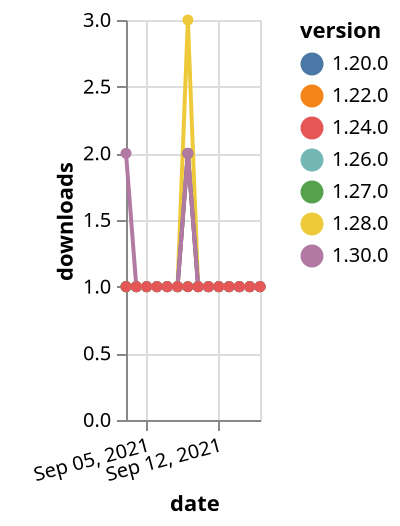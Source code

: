 {"$schema": "https://vega.github.io/schema/vega-lite/v5.json", "description": "A simple bar chart with embedded data.", "data": {"values": [{"date": "2021-09-03", "total": 284, "delta": 1, "version": "1.22.0"}, {"date": "2021-09-04", "total": 285, "delta": 1, "version": "1.22.0"}, {"date": "2021-09-05", "total": 286, "delta": 1, "version": "1.22.0"}, {"date": "2021-09-06", "total": 287, "delta": 1, "version": "1.22.0"}, {"date": "2021-09-07", "total": 288, "delta": 1, "version": "1.22.0"}, {"date": "2021-09-08", "total": 289, "delta": 1, "version": "1.22.0"}, {"date": "2021-09-09", "total": 291, "delta": 2, "version": "1.22.0"}, {"date": "2021-09-10", "total": 292, "delta": 1, "version": "1.22.0"}, {"date": "2021-09-11", "total": 293, "delta": 1, "version": "1.22.0"}, {"date": "2021-09-12", "total": 294, "delta": 1, "version": "1.22.0"}, {"date": "2021-09-13", "total": 295, "delta": 1, "version": "1.22.0"}, {"date": "2021-09-14", "total": 296, "delta": 1, "version": "1.22.0"}, {"date": "2021-09-15", "total": 297, "delta": 1, "version": "1.22.0"}, {"date": "2021-09-16", "total": 298, "delta": 1, "version": "1.22.0"}, {"date": "2021-09-03", "total": 160, "delta": 1, "version": "1.28.0"}, {"date": "2021-09-04", "total": 161, "delta": 1, "version": "1.28.0"}, {"date": "2021-09-05", "total": 162, "delta": 1, "version": "1.28.0"}, {"date": "2021-09-06", "total": 163, "delta": 1, "version": "1.28.0"}, {"date": "2021-09-07", "total": 164, "delta": 1, "version": "1.28.0"}, {"date": "2021-09-08", "total": 165, "delta": 1, "version": "1.28.0"}, {"date": "2021-09-09", "total": 168, "delta": 3, "version": "1.28.0"}, {"date": "2021-09-10", "total": 169, "delta": 1, "version": "1.28.0"}, {"date": "2021-09-11", "total": 170, "delta": 1, "version": "1.28.0"}, {"date": "2021-09-12", "total": 171, "delta": 1, "version": "1.28.0"}, {"date": "2021-09-13", "total": 172, "delta": 1, "version": "1.28.0"}, {"date": "2021-09-14", "total": 173, "delta": 1, "version": "1.28.0"}, {"date": "2021-09-15", "total": 174, "delta": 1, "version": "1.28.0"}, {"date": "2021-09-16", "total": 175, "delta": 1, "version": "1.28.0"}, {"date": "2021-09-03", "total": 143, "delta": 1, "version": "1.26.0"}, {"date": "2021-09-04", "total": 144, "delta": 1, "version": "1.26.0"}, {"date": "2021-09-05", "total": 145, "delta": 1, "version": "1.26.0"}, {"date": "2021-09-06", "total": 146, "delta": 1, "version": "1.26.0"}, {"date": "2021-09-07", "total": 147, "delta": 1, "version": "1.26.0"}, {"date": "2021-09-08", "total": 148, "delta": 1, "version": "1.26.0"}, {"date": "2021-09-09", "total": 149, "delta": 1, "version": "1.26.0"}, {"date": "2021-09-10", "total": 150, "delta": 1, "version": "1.26.0"}, {"date": "2021-09-11", "total": 151, "delta": 1, "version": "1.26.0"}, {"date": "2021-09-12", "total": 152, "delta": 1, "version": "1.26.0"}, {"date": "2021-09-13", "total": 153, "delta": 1, "version": "1.26.0"}, {"date": "2021-09-14", "total": 154, "delta": 1, "version": "1.26.0"}, {"date": "2021-09-15", "total": 155, "delta": 1, "version": "1.26.0"}, {"date": "2021-09-16", "total": 156, "delta": 1, "version": "1.26.0"}, {"date": "2021-09-03", "total": 216, "delta": 1, "version": "1.20.0"}, {"date": "2021-09-04", "total": 217, "delta": 1, "version": "1.20.0"}, {"date": "2021-09-05", "total": 218, "delta": 1, "version": "1.20.0"}, {"date": "2021-09-06", "total": 219, "delta": 1, "version": "1.20.0"}, {"date": "2021-09-07", "total": 220, "delta": 1, "version": "1.20.0"}, {"date": "2021-09-08", "total": 221, "delta": 1, "version": "1.20.0"}, {"date": "2021-09-09", "total": 223, "delta": 2, "version": "1.20.0"}, {"date": "2021-09-10", "total": 224, "delta": 1, "version": "1.20.0"}, {"date": "2021-09-11", "total": 225, "delta": 1, "version": "1.20.0"}, {"date": "2021-09-12", "total": 226, "delta": 1, "version": "1.20.0"}, {"date": "2021-09-13", "total": 227, "delta": 1, "version": "1.20.0"}, {"date": "2021-09-14", "total": 228, "delta": 1, "version": "1.20.0"}, {"date": "2021-09-15", "total": 229, "delta": 1, "version": "1.20.0"}, {"date": "2021-09-16", "total": 230, "delta": 1, "version": "1.20.0"}, {"date": "2021-09-03", "total": 133, "delta": 1, "version": "1.27.0"}, {"date": "2021-09-04", "total": 134, "delta": 1, "version": "1.27.0"}, {"date": "2021-09-05", "total": 135, "delta": 1, "version": "1.27.0"}, {"date": "2021-09-06", "total": 136, "delta": 1, "version": "1.27.0"}, {"date": "2021-09-07", "total": 137, "delta": 1, "version": "1.27.0"}, {"date": "2021-09-08", "total": 138, "delta": 1, "version": "1.27.0"}, {"date": "2021-09-09", "total": 139, "delta": 1, "version": "1.27.0"}, {"date": "2021-09-10", "total": 140, "delta": 1, "version": "1.27.0"}, {"date": "2021-09-11", "total": 141, "delta": 1, "version": "1.27.0"}, {"date": "2021-09-12", "total": 142, "delta": 1, "version": "1.27.0"}, {"date": "2021-09-13", "total": 143, "delta": 1, "version": "1.27.0"}, {"date": "2021-09-14", "total": 144, "delta": 1, "version": "1.27.0"}, {"date": "2021-09-15", "total": 145, "delta": 1, "version": "1.27.0"}, {"date": "2021-09-16", "total": 146, "delta": 1, "version": "1.27.0"}, {"date": "2021-09-03", "total": 117, "delta": 2, "version": "1.30.0"}, {"date": "2021-09-04", "total": 118, "delta": 1, "version": "1.30.0"}, {"date": "2021-09-05", "total": 119, "delta": 1, "version": "1.30.0"}, {"date": "2021-09-06", "total": 120, "delta": 1, "version": "1.30.0"}, {"date": "2021-09-07", "total": 121, "delta": 1, "version": "1.30.0"}, {"date": "2021-09-08", "total": 122, "delta": 1, "version": "1.30.0"}, {"date": "2021-09-09", "total": 124, "delta": 2, "version": "1.30.0"}, {"date": "2021-09-10", "total": 125, "delta": 1, "version": "1.30.0"}, {"date": "2021-09-11", "total": 126, "delta": 1, "version": "1.30.0"}, {"date": "2021-09-12", "total": 127, "delta": 1, "version": "1.30.0"}, {"date": "2021-09-13", "total": 128, "delta": 1, "version": "1.30.0"}, {"date": "2021-09-14", "total": 129, "delta": 1, "version": "1.30.0"}, {"date": "2021-09-15", "total": 130, "delta": 1, "version": "1.30.0"}, {"date": "2021-09-16", "total": 131, "delta": 1, "version": "1.30.0"}, {"date": "2021-09-03", "total": 163, "delta": 1, "version": "1.24.0"}, {"date": "2021-09-04", "total": 164, "delta": 1, "version": "1.24.0"}, {"date": "2021-09-05", "total": 165, "delta": 1, "version": "1.24.0"}, {"date": "2021-09-06", "total": 166, "delta": 1, "version": "1.24.0"}, {"date": "2021-09-07", "total": 167, "delta": 1, "version": "1.24.0"}, {"date": "2021-09-08", "total": 168, "delta": 1, "version": "1.24.0"}, {"date": "2021-09-09", "total": 169, "delta": 1, "version": "1.24.0"}, {"date": "2021-09-10", "total": 170, "delta": 1, "version": "1.24.0"}, {"date": "2021-09-11", "total": 171, "delta": 1, "version": "1.24.0"}, {"date": "2021-09-12", "total": 172, "delta": 1, "version": "1.24.0"}, {"date": "2021-09-13", "total": 173, "delta": 1, "version": "1.24.0"}, {"date": "2021-09-14", "total": 174, "delta": 1, "version": "1.24.0"}, {"date": "2021-09-15", "total": 175, "delta": 1, "version": "1.24.0"}, {"date": "2021-09-16", "total": 176, "delta": 1, "version": "1.24.0"}]}, "width": "container", "mark": {"type": "line", "point": {"filled": true}}, "encoding": {"x": {"field": "date", "type": "temporal", "timeUnit": "yearmonthdate", "title": "date", "axis": {"labelAngle": -15}}, "y": {"field": "delta", "type": "quantitative", "title": "downloads"}, "color": {"field": "version", "type": "nominal"}, "tooltip": {"field": "delta"}}}